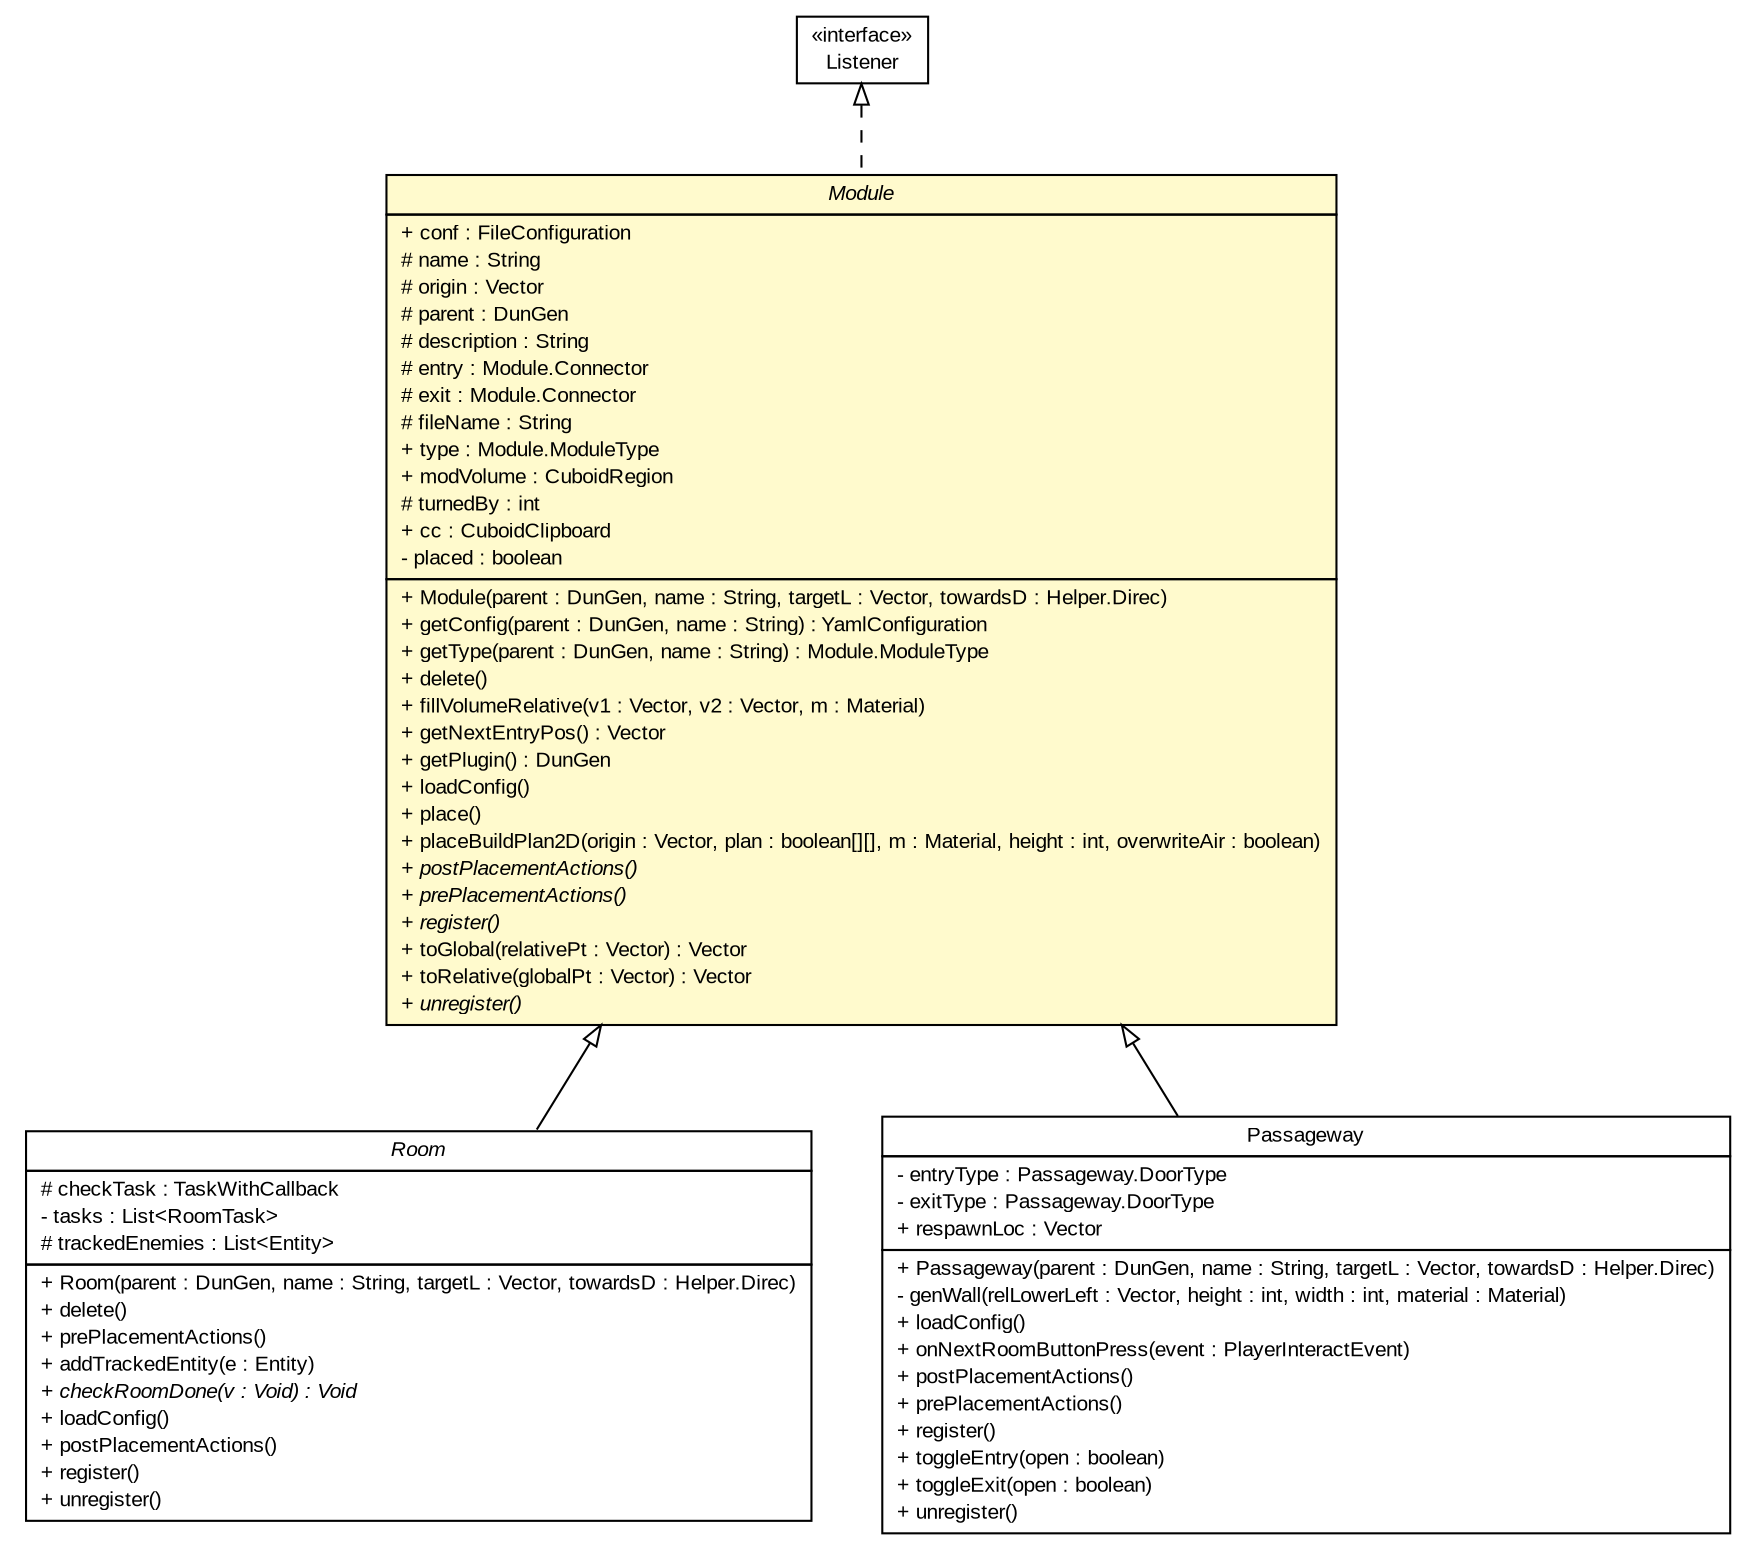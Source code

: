#!/usr/local/bin/dot
#
# Class diagram 
# Generated by UMLGraph version R5_7_2-32-g40b5a6 (http://www.spinellis.gr/umlgraph/)
#

digraph G {
	edge [fontname="arial",fontsize=10,labelfontname="arial",labelfontsize=10];
	node [fontname="arial",fontsize=10,shape=plaintext];
	nodesep=0.25;
	ranksep=0.5;
	// dunGen.Room
	c280 [label=<<table title="dunGen.Room" border="0" cellborder="1" cellspacing="0" cellpadding="2" port="p" href="./Room.html" target="_parent">
		<tr><td><table border="0" cellspacing="0" cellpadding="1">
<tr><td align="center" balign="center"><font face="arial italic"> Room </font></td></tr>
		</table></td></tr>
		<tr><td><table border="0" cellspacing="0" cellpadding="1">
<tr><td align="left" balign="left"> # checkTask : TaskWithCallback </td></tr>
<tr><td align="left" balign="left"> - tasks : List&lt;RoomTask&gt; </td></tr>
<tr><td align="left" balign="left"> # trackedEnemies : List&lt;Entity&gt; </td></tr>
		</table></td></tr>
		<tr><td><table border="0" cellspacing="0" cellpadding="1">
<tr><td align="left" balign="left"> + Room(parent : DunGen, name : String, targetL : Vector, towardsD : Helper.Direc) </td></tr>
<tr><td align="left" balign="left"> + delete() </td></tr>
<tr><td align="left" balign="left"> + prePlacementActions() </td></tr>
<tr><td align="left" balign="left"> + addTrackedEntity(e : Entity) </td></tr>
<tr><td align="left" balign="left"><font face="arial italic" point-size="10.0"> + checkRoomDone(v : Void) : Void </font></td></tr>
<tr><td align="left" balign="left"> + loadConfig() </td></tr>
<tr><td align="left" balign="left"> + postPlacementActions() </td></tr>
<tr><td align="left" balign="left"> + register() </td></tr>
<tr><td align="left" balign="left"> + unregister() </td></tr>
		</table></td></tr>
		</table>>, URL="./Room.html", fontname="arial", fontcolor="black", fontsize=10.0];
	// dunGen.Passageway
	c282 [label=<<table title="dunGen.Passageway" border="0" cellborder="1" cellspacing="0" cellpadding="2" port="p" href="./Passageway.html" target="_parent">
		<tr><td><table border="0" cellspacing="0" cellpadding="1">
<tr><td align="center" balign="center"> Passageway </td></tr>
		</table></td></tr>
		<tr><td><table border="0" cellspacing="0" cellpadding="1">
<tr><td align="left" balign="left"> - entryType : Passageway.DoorType </td></tr>
<tr><td align="left" balign="left"> - exitType : Passageway.DoorType </td></tr>
<tr><td align="left" balign="left"> + respawnLoc : Vector </td></tr>
		</table></td></tr>
		<tr><td><table border="0" cellspacing="0" cellpadding="1">
<tr><td align="left" balign="left"> + Passageway(parent : DunGen, name : String, targetL : Vector, towardsD : Helper.Direc) </td></tr>
<tr><td align="left" balign="left"> - genWall(relLowerLeft : Vector, height : int, width : int, material : Material) </td></tr>
<tr><td align="left" balign="left"> + loadConfig() </td></tr>
<tr><td align="left" balign="left"> + onNextRoomButtonPress(event : PlayerInteractEvent) </td></tr>
<tr><td align="left" balign="left"> + postPlacementActions() </td></tr>
<tr><td align="left" balign="left"> + prePlacementActions() </td></tr>
<tr><td align="left" balign="left"> + register() </td></tr>
<tr><td align="left" balign="left"> + toggleEntry(open : boolean) </td></tr>
<tr><td align="left" balign="left"> + toggleExit(open : boolean) </td></tr>
<tr><td align="left" balign="left"> + unregister() </td></tr>
		</table></td></tr>
		</table>>, URL="./Passageway.html", fontname="arial", fontcolor="black", fontsize=10.0];
	// dunGen.Module
	c284 [label=<<table title="dunGen.Module" border="0" cellborder="1" cellspacing="0" cellpadding="2" port="p" bgcolor="lemonChiffon" href="./Module.html" target="_parent">
		<tr><td><table border="0" cellspacing="0" cellpadding="1">
<tr><td align="center" balign="center"><font face="arial italic"> Module </font></td></tr>
		</table></td></tr>
		<tr><td><table border="0" cellspacing="0" cellpadding="1">
<tr><td align="left" balign="left"> + conf : FileConfiguration </td></tr>
<tr><td align="left" balign="left"> # name : String </td></tr>
<tr><td align="left" balign="left"> # origin : Vector </td></tr>
<tr><td align="left" balign="left"> # parent : DunGen </td></tr>
<tr><td align="left" balign="left"> # description : String </td></tr>
<tr><td align="left" balign="left"> # entry : Module.Connector </td></tr>
<tr><td align="left" balign="left"> # exit : Module.Connector </td></tr>
<tr><td align="left" balign="left"> # fileName : String </td></tr>
<tr><td align="left" balign="left"> + type : Module.ModuleType </td></tr>
<tr><td align="left" balign="left"> + modVolume : CuboidRegion </td></tr>
<tr><td align="left" balign="left"> # turnedBy : int </td></tr>
<tr><td align="left" balign="left"> + cc : CuboidClipboard </td></tr>
<tr><td align="left" balign="left"> - placed : boolean </td></tr>
		</table></td></tr>
		<tr><td><table border="0" cellspacing="0" cellpadding="1">
<tr><td align="left" balign="left"> + Module(parent : DunGen, name : String, targetL : Vector, towardsD : Helper.Direc) </td></tr>
<tr><td align="left" balign="left"> + getConfig(parent : DunGen, name : String) : YamlConfiguration </td></tr>
<tr><td align="left" balign="left"> + getType(parent : DunGen, name : String) : Module.ModuleType </td></tr>
<tr><td align="left" balign="left"> + delete() </td></tr>
<tr><td align="left" balign="left"> + fillVolumeRelative(v1 : Vector, v2 : Vector, m : Material) </td></tr>
<tr><td align="left" balign="left"> + getNextEntryPos() : Vector </td></tr>
<tr><td align="left" balign="left"> + getPlugin() : DunGen </td></tr>
<tr><td align="left" balign="left"> + loadConfig() </td></tr>
<tr><td align="left" balign="left"> + place() </td></tr>
<tr><td align="left" balign="left"> + placeBuildPlan2D(origin : Vector, plan : boolean[][], m : Material, height : int, overwriteAir : boolean) </td></tr>
<tr><td align="left" balign="left"><font face="arial italic" point-size="10.0"> + postPlacementActions() </font></td></tr>
<tr><td align="left" balign="left"><font face="arial italic" point-size="10.0"> + prePlacementActions() </font></td></tr>
<tr><td align="left" balign="left"><font face="arial italic" point-size="10.0"> + register() </font></td></tr>
<tr><td align="left" balign="left"> + toGlobal(relativePt : Vector) : Vector </td></tr>
<tr><td align="left" balign="left"> + toRelative(globalPt : Vector) : Vector </td></tr>
<tr><td align="left" balign="left"><font face="arial italic" point-size="10.0"> + unregister() </font></td></tr>
		</table></td></tr>
		</table>>, URL="./Module.html", fontname="arial", fontcolor="black", fontsize=10.0];
	//dunGen.Room extends dunGen.Module
	c284:p -> c280:p [dir=back,arrowtail=empty];
	//dunGen.Passageway extends dunGen.Module
	c284:p -> c282:p [dir=back,arrowtail=empty];
	//dunGen.Module implements org.bukkit.event.Listener
	c301:p -> c284:p [dir=back,arrowtail=empty,style=dashed];
	// org.bukkit.event.Listener
	c301 [label=<<table title="org.bukkit.event.Listener" border="0" cellborder="1" cellspacing="0" cellpadding="2" port="p" href="http://docs.oracle.com/javase/7/docs/api/org/bukkit/event/Listener.html" target="_parent">
		<tr><td><table border="0" cellspacing="0" cellpadding="1">
<tr><td align="center" balign="center"> &#171;interface&#187; </td></tr>
<tr><td align="center" balign="center"> Listener </td></tr>
		</table></td></tr>
		</table>>, URL="http://docs.oracle.com/javase/7/docs/api/org/bukkit/event/Listener.html", fontname="arial", fontcolor="black", fontsize=10.0];
}


